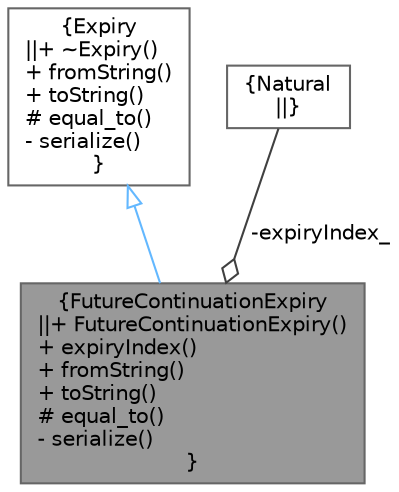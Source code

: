 digraph "FutureContinuationExpiry"
{
 // INTERACTIVE_SVG=YES
 // LATEX_PDF_SIZE
  bgcolor="transparent";
  edge [fontname=Helvetica,fontsize=10,labelfontname=Helvetica,labelfontsize=10];
  node [fontname=Helvetica,fontsize=10,shape=box,height=0.2,width=0.4];
  Node1 [label="{FutureContinuationExpiry\n||+ FutureContinuationExpiry()\l+ expiryIndex()\l+ fromString()\l+ toString()\l# equal_to()\l- serialize()\l}",height=0.2,width=0.4,color="gray40", fillcolor="grey60", style="filled", fontcolor="black",tooltip=" "];
  Node2 -> Node1 [dir="back",color="steelblue1",style="solid",arrowtail="onormal"];
  Node2 [label="{Expiry\n||+ ~Expiry()\l+ fromString()\l+ toString()\l# equal_to()\l- serialize()\l}",height=0.2,width=0.4,color="gray40", fillcolor="white", style="filled",URL="$classore_1_1data_1_1_expiry.html",tooltip=" "];
  Node3 -> Node1 [color="grey25",style="solid",label=" -expiryIndex_" ,arrowhead="odiamond"];
  Node3 [label="{Natural\n||}",height=0.2,width=0.4,color="gray40", fillcolor="white", style="filled",tooltip=" "];
}
